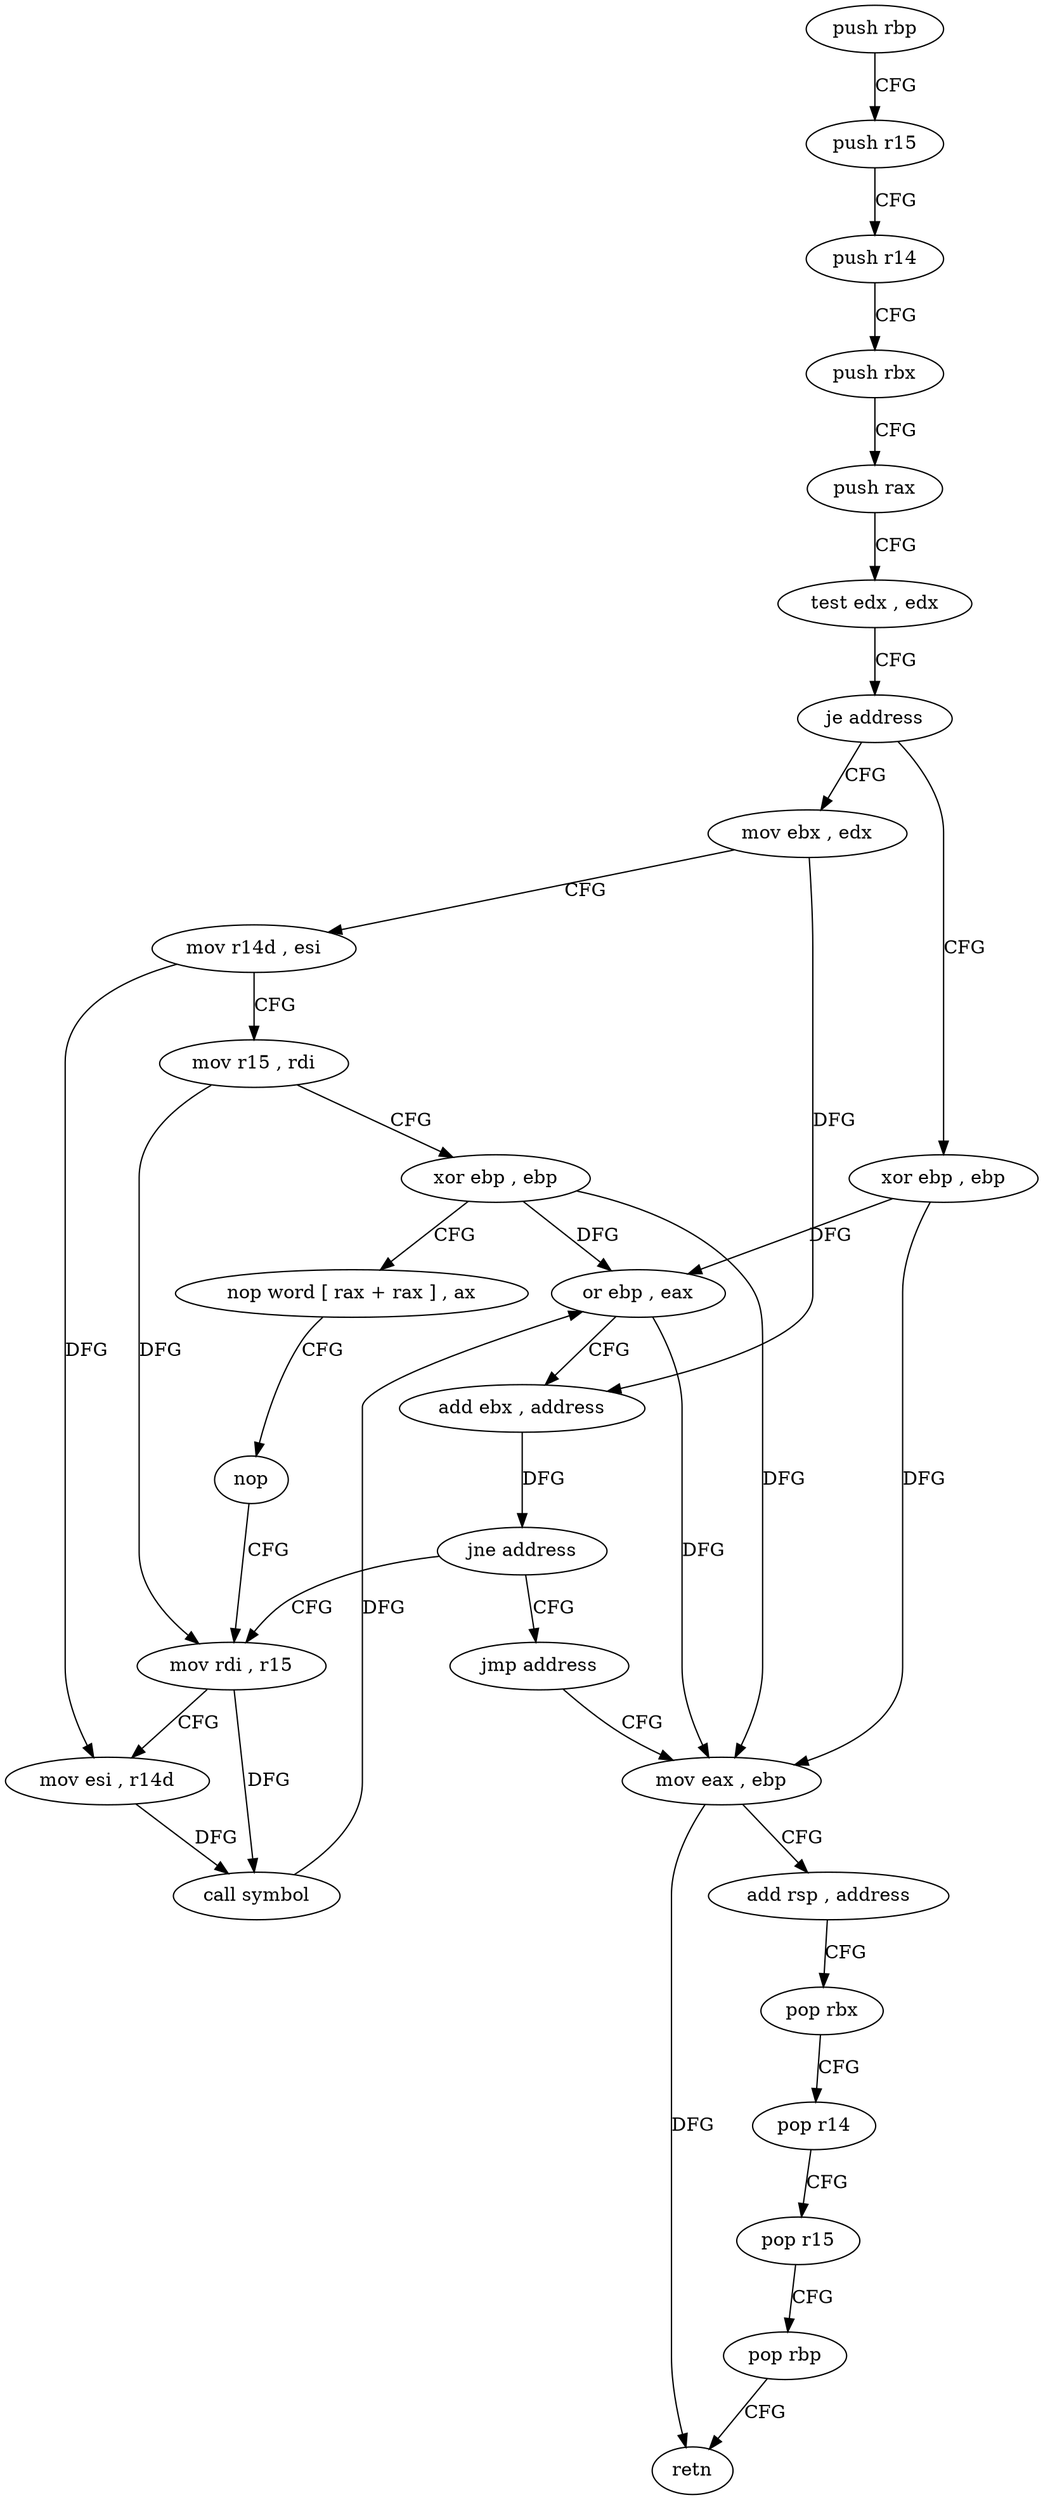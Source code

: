 digraph "func" {
"4219200" [label = "push rbp" ]
"4219201" [label = "push r15" ]
"4219203" [label = "push r14" ]
"4219205" [label = "push rbx" ]
"4219206" [label = "push rax" ]
"4219207" [label = "test edx , edx" ]
"4219209" [label = "je address" ]
"4219252" [label = "xor ebp , ebp" ]
"4219211" [label = "mov ebx , edx" ]
"4219254" [label = "mov eax , ebp" ]
"4219213" [label = "mov r14d , esi" ]
"4219216" [label = "mov r15 , rdi" ]
"4219219" [label = "xor ebp , ebp" ]
"4219221" [label = "nop word [ rax + rax ] , ax" ]
"4219231" [label = "nop" ]
"4219232" [label = "mov rdi , r15" ]
"4219235" [label = "mov esi , r14d" ]
"4219238" [label = "call symbol" ]
"4219243" [label = "or ebp , eax" ]
"4219245" [label = "add ebx , address" ]
"4219248" [label = "jne address" ]
"4219250" [label = "jmp address" ]
"4219256" [label = "add rsp , address" ]
"4219260" [label = "pop rbx" ]
"4219261" [label = "pop r14" ]
"4219263" [label = "pop r15" ]
"4219265" [label = "pop rbp" ]
"4219266" [label = "retn" ]
"4219200" -> "4219201" [ label = "CFG" ]
"4219201" -> "4219203" [ label = "CFG" ]
"4219203" -> "4219205" [ label = "CFG" ]
"4219205" -> "4219206" [ label = "CFG" ]
"4219206" -> "4219207" [ label = "CFG" ]
"4219207" -> "4219209" [ label = "CFG" ]
"4219209" -> "4219252" [ label = "CFG" ]
"4219209" -> "4219211" [ label = "CFG" ]
"4219252" -> "4219254" [ label = "DFG" ]
"4219252" -> "4219243" [ label = "DFG" ]
"4219211" -> "4219213" [ label = "CFG" ]
"4219211" -> "4219245" [ label = "DFG" ]
"4219254" -> "4219256" [ label = "CFG" ]
"4219254" -> "4219266" [ label = "DFG" ]
"4219213" -> "4219216" [ label = "CFG" ]
"4219213" -> "4219235" [ label = "DFG" ]
"4219216" -> "4219219" [ label = "CFG" ]
"4219216" -> "4219232" [ label = "DFG" ]
"4219219" -> "4219221" [ label = "CFG" ]
"4219219" -> "4219254" [ label = "DFG" ]
"4219219" -> "4219243" [ label = "DFG" ]
"4219221" -> "4219231" [ label = "CFG" ]
"4219231" -> "4219232" [ label = "CFG" ]
"4219232" -> "4219235" [ label = "CFG" ]
"4219232" -> "4219238" [ label = "DFG" ]
"4219235" -> "4219238" [ label = "DFG" ]
"4219238" -> "4219243" [ label = "DFG" ]
"4219243" -> "4219245" [ label = "CFG" ]
"4219243" -> "4219254" [ label = "DFG" ]
"4219245" -> "4219248" [ label = "DFG" ]
"4219248" -> "4219232" [ label = "CFG" ]
"4219248" -> "4219250" [ label = "CFG" ]
"4219250" -> "4219254" [ label = "CFG" ]
"4219256" -> "4219260" [ label = "CFG" ]
"4219260" -> "4219261" [ label = "CFG" ]
"4219261" -> "4219263" [ label = "CFG" ]
"4219263" -> "4219265" [ label = "CFG" ]
"4219265" -> "4219266" [ label = "CFG" ]
}
